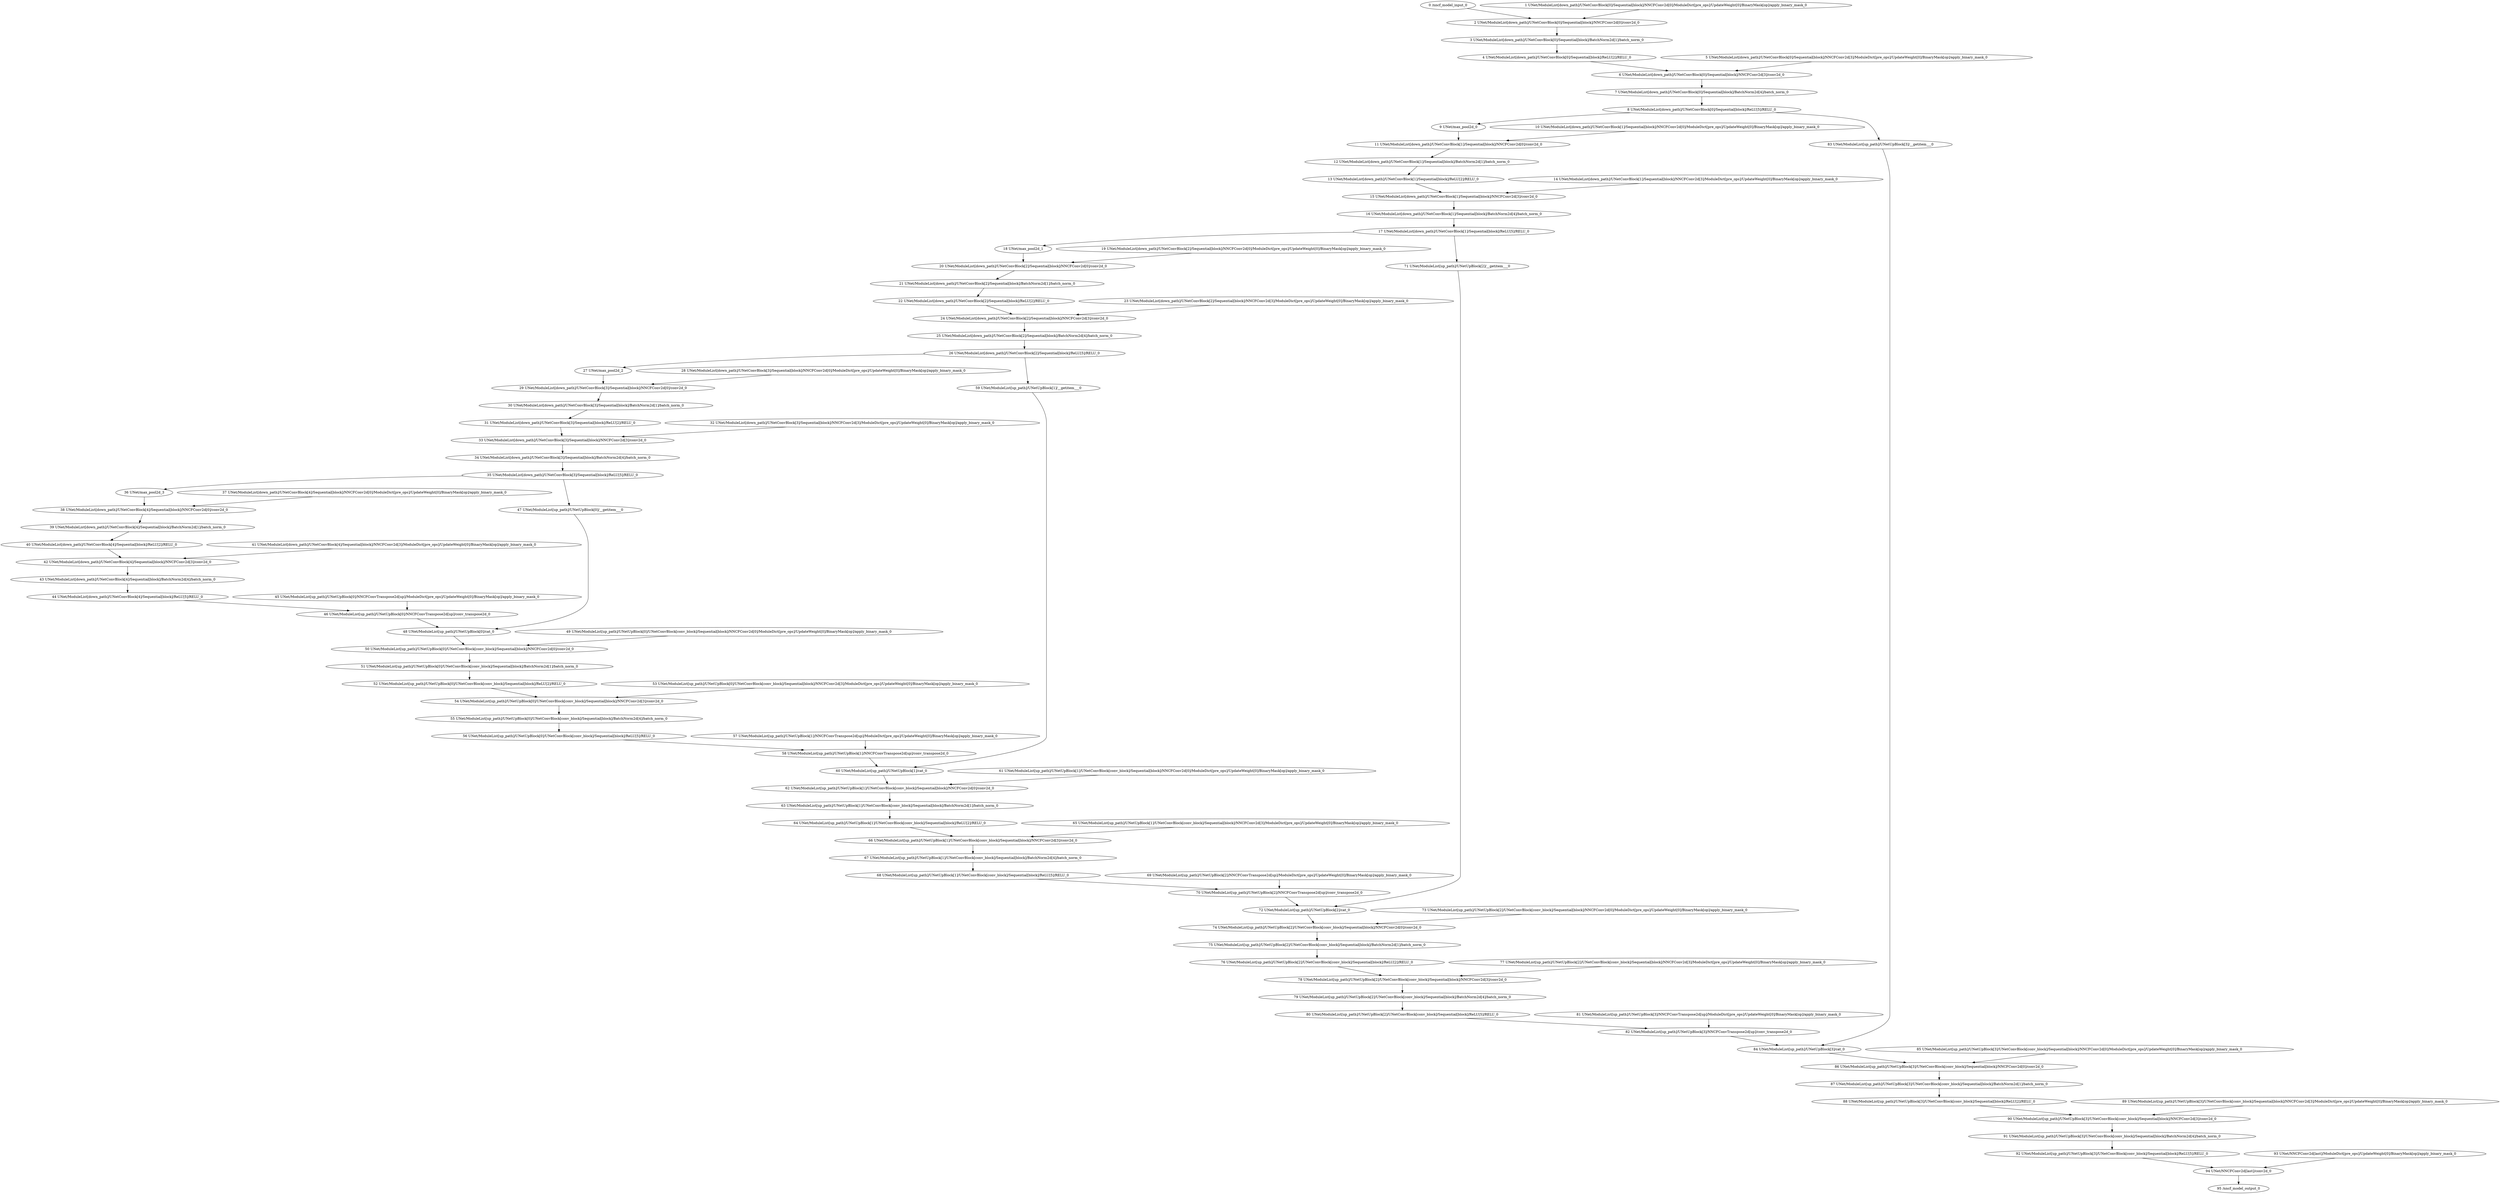 strict digraph  {
"0 /nncf_model_input_0" [id=0, type=nncf_model_input];
"1 UNet/ModuleList[down_path]/UNetConvBlock[0]/Sequential[block]/NNCFConv2d[0]/ModuleDict[pre_ops]/UpdateWeight[0]/BinaryMask[op]/apply_binary_mask_0" [id=1, type=apply_binary_mask];
"2 UNet/ModuleList[down_path]/UNetConvBlock[0]/Sequential[block]/NNCFConv2d[0]/conv2d_0" [id=2, type=conv2d];
"3 UNet/ModuleList[down_path]/UNetConvBlock[0]/Sequential[block]/BatchNorm2d[1]/batch_norm_0" [id=3, type=batch_norm];
"4 UNet/ModuleList[down_path]/UNetConvBlock[0]/Sequential[block]/ReLU[2]/RELU_0" [id=4, type=RELU];
"5 UNet/ModuleList[down_path]/UNetConvBlock[0]/Sequential[block]/NNCFConv2d[3]/ModuleDict[pre_ops]/UpdateWeight[0]/BinaryMask[op]/apply_binary_mask_0" [id=5, type=apply_binary_mask];
"6 UNet/ModuleList[down_path]/UNetConvBlock[0]/Sequential[block]/NNCFConv2d[3]/conv2d_0" [id=6, type=conv2d];
"7 UNet/ModuleList[down_path]/UNetConvBlock[0]/Sequential[block]/BatchNorm2d[4]/batch_norm_0" [id=7, type=batch_norm];
"8 UNet/ModuleList[down_path]/UNetConvBlock[0]/Sequential[block]/ReLU[5]/RELU_0" [id=8, type=RELU];
"9 UNet/max_pool2d_0" [id=9, type=max_pool2d];
"10 UNet/ModuleList[down_path]/UNetConvBlock[1]/Sequential[block]/NNCFConv2d[0]/ModuleDict[pre_ops]/UpdateWeight[0]/BinaryMask[op]/apply_binary_mask_0" [id=10, type=apply_binary_mask];
"11 UNet/ModuleList[down_path]/UNetConvBlock[1]/Sequential[block]/NNCFConv2d[0]/conv2d_0" [id=11, type=conv2d];
"12 UNet/ModuleList[down_path]/UNetConvBlock[1]/Sequential[block]/BatchNorm2d[1]/batch_norm_0" [id=12, type=batch_norm];
"13 UNet/ModuleList[down_path]/UNetConvBlock[1]/Sequential[block]/ReLU[2]/RELU_0" [id=13, type=RELU];
"14 UNet/ModuleList[down_path]/UNetConvBlock[1]/Sequential[block]/NNCFConv2d[3]/ModuleDict[pre_ops]/UpdateWeight[0]/BinaryMask[op]/apply_binary_mask_0" [id=14, type=apply_binary_mask];
"15 UNet/ModuleList[down_path]/UNetConvBlock[1]/Sequential[block]/NNCFConv2d[3]/conv2d_0" [id=15, type=conv2d];
"16 UNet/ModuleList[down_path]/UNetConvBlock[1]/Sequential[block]/BatchNorm2d[4]/batch_norm_0" [id=16, type=batch_norm];
"17 UNet/ModuleList[down_path]/UNetConvBlock[1]/Sequential[block]/ReLU[5]/RELU_0" [id=17, type=RELU];
"18 UNet/max_pool2d_1" [id=18, type=max_pool2d];
"19 UNet/ModuleList[down_path]/UNetConvBlock[2]/Sequential[block]/NNCFConv2d[0]/ModuleDict[pre_ops]/UpdateWeight[0]/BinaryMask[op]/apply_binary_mask_0" [id=19, type=apply_binary_mask];
"20 UNet/ModuleList[down_path]/UNetConvBlock[2]/Sequential[block]/NNCFConv2d[0]/conv2d_0" [id=20, type=conv2d];
"21 UNet/ModuleList[down_path]/UNetConvBlock[2]/Sequential[block]/BatchNorm2d[1]/batch_norm_0" [id=21, type=batch_norm];
"22 UNet/ModuleList[down_path]/UNetConvBlock[2]/Sequential[block]/ReLU[2]/RELU_0" [id=22, type=RELU];
"23 UNet/ModuleList[down_path]/UNetConvBlock[2]/Sequential[block]/NNCFConv2d[3]/ModuleDict[pre_ops]/UpdateWeight[0]/BinaryMask[op]/apply_binary_mask_0" [id=23, type=apply_binary_mask];
"24 UNet/ModuleList[down_path]/UNetConvBlock[2]/Sequential[block]/NNCFConv2d[3]/conv2d_0" [id=24, type=conv2d];
"25 UNet/ModuleList[down_path]/UNetConvBlock[2]/Sequential[block]/BatchNorm2d[4]/batch_norm_0" [id=25, type=batch_norm];
"26 UNet/ModuleList[down_path]/UNetConvBlock[2]/Sequential[block]/ReLU[5]/RELU_0" [id=26, type=RELU];
"27 UNet/max_pool2d_2" [id=27, type=max_pool2d];
"28 UNet/ModuleList[down_path]/UNetConvBlock[3]/Sequential[block]/NNCFConv2d[0]/ModuleDict[pre_ops]/UpdateWeight[0]/BinaryMask[op]/apply_binary_mask_0" [id=28, type=apply_binary_mask];
"29 UNet/ModuleList[down_path]/UNetConvBlock[3]/Sequential[block]/NNCFConv2d[0]/conv2d_0" [id=29, type=conv2d];
"30 UNet/ModuleList[down_path]/UNetConvBlock[3]/Sequential[block]/BatchNorm2d[1]/batch_norm_0" [id=30, type=batch_norm];
"31 UNet/ModuleList[down_path]/UNetConvBlock[3]/Sequential[block]/ReLU[2]/RELU_0" [id=31, type=RELU];
"32 UNet/ModuleList[down_path]/UNetConvBlock[3]/Sequential[block]/NNCFConv2d[3]/ModuleDict[pre_ops]/UpdateWeight[0]/BinaryMask[op]/apply_binary_mask_0" [id=32, type=apply_binary_mask];
"33 UNet/ModuleList[down_path]/UNetConvBlock[3]/Sequential[block]/NNCFConv2d[3]/conv2d_0" [id=33, type=conv2d];
"34 UNet/ModuleList[down_path]/UNetConvBlock[3]/Sequential[block]/BatchNorm2d[4]/batch_norm_0" [id=34, type=batch_norm];
"35 UNet/ModuleList[down_path]/UNetConvBlock[3]/Sequential[block]/ReLU[5]/RELU_0" [id=35, type=RELU];
"36 UNet/max_pool2d_3" [id=36, type=max_pool2d];
"37 UNet/ModuleList[down_path]/UNetConvBlock[4]/Sequential[block]/NNCFConv2d[0]/ModuleDict[pre_ops]/UpdateWeight[0]/BinaryMask[op]/apply_binary_mask_0" [id=37, type=apply_binary_mask];
"38 UNet/ModuleList[down_path]/UNetConvBlock[4]/Sequential[block]/NNCFConv2d[0]/conv2d_0" [id=38, type=conv2d];
"39 UNet/ModuleList[down_path]/UNetConvBlock[4]/Sequential[block]/BatchNorm2d[1]/batch_norm_0" [id=39, type=batch_norm];
"40 UNet/ModuleList[down_path]/UNetConvBlock[4]/Sequential[block]/ReLU[2]/RELU_0" [id=40, type=RELU];
"41 UNet/ModuleList[down_path]/UNetConvBlock[4]/Sequential[block]/NNCFConv2d[3]/ModuleDict[pre_ops]/UpdateWeight[0]/BinaryMask[op]/apply_binary_mask_0" [id=41, type=apply_binary_mask];
"42 UNet/ModuleList[down_path]/UNetConvBlock[4]/Sequential[block]/NNCFConv2d[3]/conv2d_0" [id=42, type=conv2d];
"43 UNet/ModuleList[down_path]/UNetConvBlock[4]/Sequential[block]/BatchNorm2d[4]/batch_norm_0" [id=43, type=batch_norm];
"44 UNet/ModuleList[down_path]/UNetConvBlock[4]/Sequential[block]/ReLU[5]/RELU_0" [id=44, type=RELU];
"45 UNet/ModuleList[up_path]/UNetUpBlock[0]/NNCFConvTranspose2d[up]/ModuleDict[pre_ops]/UpdateWeight[0]/BinaryMask[op]/apply_binary_mask_0" [id=45, type=apply_binary_mask];
"46 UNet/ModuleList[up_path]/UNetUpBlock[0]/NNCFConvTranspose2d[up]/conv_transpose2d_0" [id=46, type=conv_transpose2d];
"47 UNet/ModuleList[up_path]/UNetUpBlock[0]/__getitem___0" [id=47, type=__getitem__];
"48 UNet/ModuleList[up_path]/UNetUpBlock[0]/cat_0" [id=48, type=cat];
"49 UNet/ModuleList[up_path]/UNetUpBlock[0]/UNetConvBlock[conv_block]/Sequential[block]/NNCFConv2d[0]/ModuleDict[pre_ops]/UpdateWeight[0]/BinaryMask[op]/apply_binary_mask_0" [id=49, type=apply_binary_mask];
"50 UNet/ModuleList[up_path]/UNetUpBlock[0]/UNetConvBlock[conv_block]/Sequential[block]/NNCFConv2d[0]/conv2d_0" [id=50, type=conv2d];
"51 UNet/ModuleList[up_path]/UNetUpBlock[0]/UNetConvBlock[conv_block]/Sequential[block]/BatchNorm2d[1]/batch_norm_0" [id=51, type=batch_norm];
"52 UNet/ModuleList[up_path]/UNetUpBlock[0]/UNetConvBlock[conv_block]/Sequential[block]/ReLU[2]/RELU_0" [id=52, type=RELU];
"53 UNet/ModuleList[up_path]/UNetUpBlock[0]/UNetConvBlock[conv_block]/Sequential[block]/NNCFConv2d[3]/ModuleDict[pre_ops]/UpdateWeight[0]/BinaryMask[op]/apply_binary_mask_0" [id=53, type=apply_binary_mask];
"54 UNet/ModuleList[up_path]/UNetUpBlock[0]/UNetConvBlock[conv_block]/Sequential[block]/NNCFConv2d[3]/conv2d_0" [id=54, type=conv2d];
"55 UNet/ModuleList[up_path]/UNetUpBlock[0]/UNetConvBlock[conv_block]/Sequential[block]/BatchNorm2d[4]/batch_norm_0" [id=55, type=batch_norm];
"56 UNet/ModuleList[up_path]/UNetUpBlock[0]/UNetConvBlock[conv_block]/Sequential[block]/ReLU[5]/RELU_0" [id=56, type=RELU];
"57 UNet/ModuleList[up_path]/UNetUpBlock[1]/NNCFConvTranspose2d[up]/ModuleDict[pre_ops]/UpdateWeight[0]/BinaryMask[op]/apply_binary_mask_0" [id=57, type=apply_binary_mask];
"58 UNet/ModuleList[up_path]/UNetUpBlock[1]/NNCFConvTranspose2d[up]/conv_transpose2d_0" [id=58, type=conv_transpose2d];
"59 UNet/ModuleList[up_path]/UNetUpBlock[1]/__getitem___0" [id=59, type=__getitem__];
"60 UNet/ModuleList[up_path]/UNetUpBlock[1]/cat_0" [id=60, type=cat];
"61 UNet/ModuleList[up_path]/UNetUpBlock[1]/UNetConvBlock[conv_block]/Sequential[block]/NNCFConv2d[0]/ModuleDict[pre_ops]/UpdateWeight[0]/BinaryMask[op]/apply_binary_mask_0" [id=61, type=apply_binary_mask];
"62 UNet/ModuleList[up_path]/UNetUpBlock[1]/UNetConvBlock[conv_block]/Sequential[block]/NNCFConv2d[0]/conv2d_0" [id=62, type=conv2d];
"63 UNet/ModuleList[up_path]/UNetUpBlock[1]/UNetConvBlock[conv_block]/Sequential[block]/BatchNorm2d[1]/batch_norm_0" [id=63, type=batch_norm];
"64 UNet/ModuleList[up_path]/UNetUpBlock[1]/UNetConvBlock[conv_block]/Sequential[block]/ReLU[2]/RELU_0" [id=64, type=RELU];
"65 UNet/ModuleList[up_path]/UNetUpBlock[1]/UNetConvBlock[conv_block]/Sequential[block]/NNCFConv2d[3]/ModuleDict[pre_ops]/UpdateWeight[0]/BinaryMask[op]/apply_binary_mask_0" [id=65, type=apply_binary_mask];
"66 UNet/ModuleList[up_path]/UNetUpBlock[1]/UNetConvBlock[conv_block]/Sequential[block]/NNCFConv2d[3]/conv2d_0" [id=66, type=conv2d];
"67 UNet/ModuleList[up_path]/UNetUpBlock[1]/UNetConvBlock[conv_block]/Sequential[block]/BatchNorm2d[4]/batch_norm_0" [id=67, type=batch_norm];
"68 UNet/ModuleList[up_path]/UNetUpBlock[1]/UNetConvBlock[conv_block]/Sequential[block]/ReLU[5]/RELU_0" [id=68, type=RELU];
"69 UNet/ModuleList[up_path]/UNetUpBlock[2]/NNCFConvTranspose2d[up]/ModuleDict[pre_ops]/UpdateWeight[0]/BinaryMask[op]/apply_binary_mask_0" [id=69, type=apply_binary_mask];
"70 UNet/ModuleList[up_path]/UNetUpBlock[2]/NNCFConvTranspose2d[up]/conv_transpose2d_0" [id=70, type=conv_transpose2d];
"71 UNet/ModuleList[up_path]/UNetUpBlock[2]/__getitem___0" [id=71, type=__getitem__];
"72 UNet/ModuleList[up_path]/UNetUpBlock[2]/cat_0" [id=72, type=cat];
"73 UNet/ModuleList[up_path]/UNetUpBlock[2]/UNetConvBlock[conv_block]/Sequential[block]/NNCFConv2d[0]/ModuleDict[pre_ops]/UpdateWeight[0]/BinaryMask[op]/apply_binary_mask_0" [id=73, type=apply_binary_mask];
"74 UNet/ModuleList[up_path]/UNetUpBlock[2]/UNetConvBlock[conv_block]/Sequential[block]/NNCFConv2d[0]/conv2d_0" [id=74, type=conv2d];
"75 UNet/ModuleList[up_path]/UNetUpBlock[2]/UNetConvBlock[conv_block]/Sequential[block]/BatchNorm2d[1]/batch_norm_0" [id=75, type=batch_norm];
"76 UNet/ModuleList[up_path]/UNetUpBlock[2]/UNetConvBlock[conv_block]/Sequential[block]/ReLU[2]/RELU_0" [id=76, type=RELU];
"77 UNet/ModuleList[up_path]/UNetUpBlock[2]/UNetConvBlock[conv_block]/Sequential[block]/NNCFConv2d[3]/ModuleDict[pre_ops]/UpdateWeight[0]/BinaryMask[op]/apply_binary_mask_0" [id=77, type=apply_binary_mask];
"78 UNet/ModuleList[up_path]/UNetUpBlock[2]/UNetConvBlock[conv_block]/Sequential[block]/NNCFConv2d[3]/conv2d_0" [id=78, type=conv2d];
"79 UNet/ModuleList[up_path]/UNetUpBlock[2]/UNetConvBlock[conv_block]/Sequential[block]/BatchNorm2d[4]/batch_norm_0" [id=79, type=batch_norm];
"80 UNet/ModuleList[up_path]/UNetUpBlock[2]/UNetConvBlock[conv_block]/Sequential[block]/ReLU[5]/RELU_0" [id=80, type=RELU];
"81 UNet/ModuleList[up_path]/UNetUpBlock[3]/NNCFConvTranspose2d[up]/ModuleDict[pre_ops]/UpdateWeight[0]/BinaryMask[op]/apply_binary_mask_0" [id=81, type=apply_binary_mask];
"82 UNet/ModuleList[up_path]/UNetUpBlock[3]/NNCFConvTranspose2d[up]/conv_transpose2d_0" [id=82, type=conv_transpose2d];
"83 UNet/ModuleList[up_path]/UNetUpBlock[3]/__getitem___0" [id=83, type=__getitem__];
"84 UNet/ModuleList[up_path]/UNetUpBlock[3]/cat_0" [id=84, type=cat];
"85 UNet/ModuleList[up_path]/UNetUpBlock[3]/UNetConvBlock[conv_block]/Sequential[block]/NNCFConv2d[0]/ModuleDict[pre_ops]/UpdateWeight[0]/BinaryMask[op]/apply_binary_mask_0" [id=85, type=apply_binary_mask];
"86 UNet/ModuleList[up_path]/UNetUpBlock[3]/UNetConvBlock[conv_block]/Sequential[block]/NNCFConv2d[0]/conv2d_0" [id=86, type=conv2d];
"87 UNet/ModuleList[up_path]/UNetUpBlock[3]/UNetConvBlock[conv_block]/Sequential[block]/BatchNorm2d[1]/batch_norm_0" [id=87, type=batch_norm];
"88 UNet/ModuleList[up_path]/UNetUpBlock[3]/UNetConvBlock[conv_block]/Sequential[block]/ReLU[2]/RELU_0" [id=88, type=RELU];
"89 UNet/ModuleList[up_path]/UNetUpBlock[3]/UNetConvBlock[conv_block]/Sequential[block]/NNCFConv2d[3]/ModuleDict[pre_ops]/UpdateWeight[0]/BinaryMask[op]/apply_binary_mask_0" [id=89, type=apply_binary_mask];
"90 UNet/ModuleList[up_path]/UNetUpBlock[3]/UNetConvBlock[conv_block]/Sequential[block]/NNCFConv2d[3]/conv2d_0" [id=90, type=conv2d];
"91 UNet/ModuleList[up_path]/UNetUpBlock[3]/UNetConvBlock[conv_block]/Sequential[block]/BatchNorm2d[4]/batch_norm_0" [id=91, type=batch_norm];
"92 UNet/ModuleList[up_path]/UNetUpBlock[3]/UNetConvBlock[conv_block]/Sequential[block]/ReLU[5]/RELU_0" [id=92, type=RELU];
"93 UNet/NNCFConv2d[last]/ModuleDict[pre_ops]/UpdateWeight[0]/BinaryMask[op]/apply_binary_mask_0" [id=93, type=apply_binary_mask];
"94 UNet/NNCFConv2d[last]/conv2d_0" [id=94, type=conv2d];
"95 /nncf_model_output_0" [id=95, type=nncf_model_output];
"0 /nncf_model_input_0" -> "2 UNet/ModuleList[down_path]/UNetConvBlock[0]/Sequential[block]/NNCFConv2d[0]/conv2d_0";
"1 UNet/ModuleList[down_path]/UNetConvBlock[0]/Sequential[block]/NNCFConv2d[0]/ModuleDict[pre_ops]/UpdateWeight[0]/BinaryMask[op]/apply_binary_mask_0" -> "2 UNet/ModuleList[down_path]/UNetConvBlock[0]/Sequential[block]/NNCFConv2d[0]/conv2d_0";
"2 UNet/ModuleList[down_path]/UNetConvBlock[0]/Sequential[block]/NNCFConv2d[0]/conv2d_0" -> "3 UNet/ModuleList[down_path]/UNetConvBlock[0]/Sequential[block]/BatchNorm2d[1]/batch_norm_0";
"3 UNet/ModuleList[down_path]/UNetConvBlock[0]/Sequential[block]/BatchNorm2d[1]/batch_norm_0" -> "4 UNet/ModuleList[down_path]/UNetConvBlock[0]/Sequential[block]/ReLU[2]/RELU_0";
"4 UNet/ModuleList[down_path]/UNetConvBlock[0]/Sequential[block]/ReLU[2]/RELU_0" -> "6 UNet/ModuleList[down_path]/UNetConvBlock[0]/Sequential[block]/NNCFConv2d[3]/conv2d_0";
"5 UNet/ModuleList[down_path]/UNetConvBlock[0]/Sequential[block]/NNCFConv2d[3]/ModuleDict[pre_ops]/UpdateWeight[0]/BinaryMask[op]/apply_binary_mask_0" -> "6 UNet/ModuleList[down_path]/UNetConvBlock[0]/Sequential[block]/NNCFConv2d[3]/conv2d_0";
"6 UNet/ModuleList[down_path]/UNetConvBlock[0]/Sequential[block]/NNCFConv2d[3]/conv2d_0" -> "7 UNet/ModuleList[down_path]/UNetConvBlock[0]/Sequential[block]/BatchNorm2d[4]/batch_norm_0";
"7 UNet/ModuleList[down_path]/UNetConvBlock[0]/Sequential[block]/BatchNorm2d[4]/batch_norm_0" -> "8 UNet/ModuleList[down_path]/UNetConvBlock[0]/Sequential[block]/ReLU[5]/RELU_0";
"8 UNet/ModuleList[down_path]/UNetConvBlock[0]/Sequential[block]/ReLU[5]/RELU_0" -> "9 UNet/max_pool2d_0";
"8 UNet/ModuleList[down_path]/UNetConvBlock[0]/Sequential[block]/ReLU[5]/RELU_0" -> "83 UNet/ModuleList[up_path]/UNetUpBlock[3]/__getitem___0";
"9 UNet/max_pool2d_0" -> "11 UNet/ModuleList[down_path]/UNetConvBlock[1]/Sequential[block]/NNCFConv2d[0]/conv2d_0";
"10 UNet/ModuleList[down_path]/UNetConvBlock[1]/Sequential[block]/NNCFConv2d[0]/ModuleDict[pre_ops]/UpdateWeight[0]/BinaryMask[op]/apply_binary_mask_0" -> "11 UNet/ModuleList[down_path]/UNetConvBlock[1]/Sequential[block]/NNCFConv2d[0]/conv2d_0";
"11 UNet/ModuleList[down_path]/UNetConvBlock[1]/Sequential[block]/NNCFConv2d[0]/conv2d_0" -> "12 UNet/ModuleList[down_path]/UNetConvBlock[1]/Sequential[block]/BatchNorm2d[1]/batch_norm_0";
"12 UNet/ModuleList[down_path]/UNetConvBlock[1]/Sequential[block]/BatchNorm2d[1]/batch_norm_0" -> "13 UNet/ModuleList[down_path]/UNetConvBlock[1]/Sequential[block]/ReLU[2]/RELU_0";
"13 UNet/ModuleList[down_path]/UNetConvBlock[1]/Sequential[block]/ReLU[2]/RELU_0" -> "15 UNet/ModuleList[down_path]/UNetConvBlock[1]/Sequential[block]/NNCFConv2d[3]/conv2d_0";
"14 UNet/ModuleList[down_path]/UNetConvBlock[1]/Sequential[block]/NNCFConv2d[3]/ModuleDict[pre_ops]/UpdateWeight[0]/BinaryMask[op]/apply_binary_mask_0" -> "15 UNet/ModuleList[down_path]/UNetConvBlock[1]/Sequential[block]/NNCFConv2d[3]/conv2d_0";
"15 UNet/ModuleList[down_path]/UNetConvBlock[1]/Sequential[block]/NNCFConv2d[3]/conv2d_0" -> "16 UNet/ModuleList[down_path]/UNetConvBlock[1]/Sequential[block]/BatchNorm2d[4]/batch_norm_0";
"16 UNet/ModuleList[down_path]/UNetConvBlock[1]/Sequential[block]/BatchNorm2d[4]/batch_norm_0" -> "17 UNet/ModuleList[down_path]/UNetConvBlock[1]/Sequential[block]/ReLU[5]/RELU_0";
"17 UNet/ModuleList[down_path]/UNetConvBlock[1]/Sequential[block]/ReLU[5]/RELU_0" -> "18 UNet/max_pool2d_1";
"17 UNet/ModuleList[down_path]/UNetConvBlock[1]/Sequential[block]/ReLU[5]/RELU_0" -> "71 UNet/ModuleList[up_path]/UNetUpBlock[2]/__getitem___0";
"18 UNet/max_pool2d_1" -> "20 UNet/ModuleList[down_path]/UNetConvBlock[2]/Sequential[block]/NNCFConv2d[0]/conv2d_0";
"19 UNet/ModuleList[down_path]/UNetConvBlock[2]/Sequential[block]/NNCFConv2d[0]/ModuleDict[pre_ops]/UpdateWeight[0]/BinaryMask[op]/apply_binary_mask_0" -> "20 UNet/ModuleList[down_path]/UNetConvBlock[2]/Sequential[block]/NNCFConv2d[0]/conv2d_0";
"20 UNet/ModuleList[down_path]/UNetConvBlock[2]/Sequential[block]/NNCFConv2d[0]/conv2d_0" -> "21 UNet/ModuleList[down_path]/UNetConvBlock[2]/Sequential[block]/BatchNorm2d[1]/batch_norm_0";
"21 UNet/ModuleList[down_path]/UNetConvBlock[2]/Sequential[block]/BatchNorm2d[1]/batch_norm_0" -> "22 UNet/ModuleList[down_path]/UNetConvBlock[2]/Sequential[block]/ReLU[2]/RELU_0";
"22 UNet/ModuleList[down_path]/UNetConvBlock[2]/Sequential[block]/ReLU[2]/RELU_0" -> "24 UNet/ModuleList[down_path]/UNetConvBlock[2]/Sequential[block]/NNCFConv2d[3]/conv2d_0";
"23 UNet/ModuleList[down_path]/UNetConvBlock[2]/Sequential[block]/NNCFConv2d[3]/ModuleDict[pre_ops]/UpdateWeight[0]/BinaryMask[op]/apply_binary_mask_0" -> "24 UNet/ModuleList[down_path]/UNetConvBlock[2]/Sequential[block]/NNCFConv2d[3]/conv2d_0";
"24 UNet/ModuleList[down_path]/UNetConvBlock[2]/Sequential[block]/NNCFConv2d[3]/conv2d_0" -> "25 UNet/ModuleList[down_path]/UNetConvBlock[2]/Sequential[block]/BatchNorm2d[4]/batch_norm_0";
"25 UNet/ModuleList[down_path]/UNetConvBlock[2]/Sequential[block]/BatchNorm2d[4]/batch_norm_0" -> "26 UNet/ModuleList[down_path]/UNetConvBlock[2]/Sequential[block]/ReLU[5]/RELU_0";
"26 UNet/ModuleList[down_path]/UNetConvBlock[2]/Sequential[block]/ReLU[5]/RELU_0" -> "27 UNet/max_pool2d_2";
"26 UNet/ModuleList[down_path]/UNetConvBlock[2]/Sequential[block]/ReLU[5]/RELU_0" -> "59 UNet/ModuleList[up_path]/UNetUpBlock[1]/__getitem___0";
"27 UNet/max_pool2d_2" -> "29 UNet/ModuleList[down_path]/UNetConvBlock[3]/Sequential[block]/NNCFConv2d[0]/conv2d_0";
"28 UNet/ModuleList[down_path]/UNetConvBlock[3]/Sequential[block]/NNCFConv2d[0]/ModuleDict[pre_ops]/UpdateWeight[0]/BinaryMask[op]/apply_binary_mask_0" -> "29 UNet/ModuleList[down_path]/UNetConvBlock[3]/Sequential[block]/NNCFConv2d[0]/conv2d_0";
"29 UNet/ModuleList[down_path]/UNetConvBlock[3]/Sequential[block]/NNCFConv2d[0]/conv2d_0" -> "30 UNet/ModuleList[down_path]/UNetConvBlock[3]/Sequential[block]/BatchNorm2d[1]/batch_norm_0";
"30 UNet/ModuleList[down_path]/UNetConvBlock[3]/Sequential[block]/BatchNorm2d[1]/batch_norm_0" -> "31 UNet/ModuleList[down_path]/UNetConvBlock[3]/Sequential[block]/ReLU[2]/RELU_0";
"31 UNet/ModuleList[down_path]/UNetConvBlock[3]/Sequential[block]/ReLU[2]/RELU_0" -> "33 UNet/ModuleList[down_path]/UNetConvBlock[3]/Sequential[block]/NNCFConv2d[3]/conv2d_0";
"32 UNet/ModuleList[down_path]/UNetConvBlock[3]/Sequential[block]/NNCFConv2d[3]/ModuleDict[pre_ops]/UpdateWeight[0]/BinaryMask[op]/apply_binary_mask_0" -> "33 UNet/ModuleList[down_path]/UNetConvBlock[3]/Sequential[block]/NNCFConv2d[3]/conv2d_0";
"33 UNet/ModuleList[down_path]/UNetConvBlock[3]/Sequential[block]/NNCFConv2d[3]/conv2d_0" -> "34 UNet/ModuleList[down_path]/UNetConvBlock[3]/Sequential[block]/BatchNorm2d[4]/batch_norm_0";
"34 UNet/ModuleList[down_path]/UNetConvBlock[3]/Sequential[block]/BatchNorm2d[4]/batch_norm_0" -> "35 UNet/ModuleList[down_path]/UNetConvBlock[3]/Sequential[block]/ReLU[5]/RELU_0";
"35 UNet/ModuleList[down_path]/UNetConvBlock[3]/Sequential[block]/ReLU[5]/RELU_0" -> "36 UNet/max_pool2d_3";
"35 UNet/ModuleList[down_path]/UNetConvBlock[3]/Sequential[block]/ReLU[5]/RELU_0" -> "47 UNet/ModuleList[up_path]/UNetUpBlock[0]/__getitem___0";
"36 UNet/max_pool2d_3" -> "38 UNet/ModuleList[down_path]/UNetConvBlock[4]/Sequential[block]/NNCFConv2d[0]/conv2d_0";
"37 UNet/ModuleList[down_path]/UNetConvBlock[4]/Sequential[block]/NNCFConv2d[0]/ModuleDict[pre_ops]/UpdateWeight[0]/BinaryMask[op]/apply_binary_mask_0" -> "38 UNet/ModuleList[down_path]/UNetConvBlock[4]/Sequential[block]/NNCFConv2d[0]/conv2d_0";
"38 UNet/ModuleList[down_path]/UNetConvBlock[4]/Sequential[block]/NNCFConv2d[0]/conv2d_0" -> "39 UNet/ModuleList[down_path]/UNetConvBlock[4]/Sequential[block]/BatchNorm2d[1]/batch_norm_0";
"39 UNet/ModuleList[down_path]/UNetConvBlock[4]/Sequential[block]/BatchNorm2d[1]/batch_norm_0" -> "40 UNet/ModuleList[down_path]/UNetConvBlock[4]/Sequential[block]/ReLU[2]/RELU_0";
"40 UNet/ModuleList[down_path]/UNetConvBlock[4]/Sequential[block]/ReLU[2]/RELU_0" -> "42 UNet/ModuleList[down_path]/UNetConvBlock[4]/Sequential[block]/NNCFConv2d[3]/conv2d_0";
"41 UNet/ModuleList[down_path]/UNetConvBlock[4]/Sequential[block]/NNCFConv2d[3]/ModuleDict[pre_ops]/UpdateWeight[0]/BinaryMask[op]/apply_binary_mask_0" -> "42 UNet/ModuleList[down_path]/UNetConvBlock[4]/Sequential[block]/NNCFConv2d[3]/conv2d_0";
"42 UNet/ModuleList[down_path]/UNetConvBlock[4]/Sequential[block]/NNCFConv2d[3]/conv2d_0" -> "43 UNet/ModuleList[down_path]/UNetConvBlock[4]/Sequential[block]/BatchNorm2d[4]/batch_norm_0";
"43 UNet/ModuleList[down_path]/UNetConvBlock[4]/Sequential[block]/BatchNorm2d[4]/batch_norm_0" -> "44 UNet/ModuleList[down_path]/UNetConvBlock[4]/Sequential[block]/ReLU[5]/RELU_0";
"44 UNet/ModuleList[down_path]/UNetConvBlock[4]/Sequential[block]/ReLU[5]/RELU_0" -> "46 UNet/ModuleList[up_path]/UNetUpBlock[0]/NNCFConvTranspose2d[up]/conv_transpose2d_0";
"45 UNet/ModuleList[up_path]/UNetUpBlock[0]/NNCFConvTranspose2d[up]/ModuleDict[pre_ops]/UpdateWeight[0]/BinaryMask[op]/apply_binary_mask_0" -> "46 UNet/ModuleList[up_path]/UNetUpBlock[0]/NNCFConvTranspose2d[up]/conv_transpose2d_0";
"46 UNet/ModuleList[up_path]/UNetUpBlock[0]/NNCFConvTranspose2d[up]/conv_transpose2d_0" -> "48 UNet/ModuleList[up_path]/UNetUpBlock[0]/cat_0";
"47 UNet/ModuleList[up_path]/UNetUpBlock[0]/__getitem___0" -> "48 UNet/ModuleList[up_path]/UNetUpBlock[0]/cat_0";
"48 UNet/ModuleList[up_path]/UNetUpBlock[0]/cat_0" -> "50 UNet/ModuleList[up_path]/UNetUpBlock[0]/UNetConvBlock[conv_block]/Sequential[block]/NNCFConv2d[0]/conv2d_0";
"49 UNet/ModuleList[up_path]/UNetUpBlock[0]/UNetConvBlock[conv_block]/Sequential[block]/NNCFConv2d[0]/ModuleDict[pre_ops]/UpdateWeight[0]/BinaryMask[op]/apply_binary_mask_0" -> "50 UNet/ModuleList[up_path]/UNetUpBlock[0]/UNetConvBlock[conv_block]/Sequential[block]/NNCFConv2d[0]/conv2d_0";
"50 UNet/ModuleList[up_path]/UNetUpBlock[0]/UNetConvBlock[conv_block]/Sequential[block]/NNCFConv2d[0]/conv2d_0" -> "51 UNet/ModuleList[up_path]/UNetUpBlock[0]/UNetConvBlock[conv_block]/Sequential[block]/BatchNorm2d[1]/batch_norm_0";
"51 UNet/ModuleList[up_path]/UNetUpBlock[0]/UNetConvBlock[conv_block]/Sequential[block]/BatchNorm2d[1]/batch_norm_0" -> "52 UNet/ModuleList[up_path]/UNetUpBlock[0]/UNetConvBlock[conv_block]/Sequential[block]/ReLU[2]/RELU_0";
"52 UNet/ModuleList[up_path]/UNetUpBlock[0]/UNetConvBlock[conv_block]/Sequential[block]/ReLU[2]/RELU_0" -> "54 UNet/ModuleList[up_path]/UNetUpBlock[0]/UNetConvBlock[conv_block]/Sequential[block]/NNCFConv2d[3]/conv2d_0";
"53 UNet/ModuleList[up_path]/UNetUpBlock[0]/UNetConvBlock[conv_block]/Sequential[block]/NNCFConv2d[3]/ModuleDict[pre_ops]/UpdateWeight[0]/BinaryMask[op]/apply_binary_mask_0" -> "54 UNet/ModuleList[up_path]/UNetUpBlock[0]/UNetConvBlock[conv_block]/Sequential[block]/NNCFConv2d[3]/conv2d_0";
"54 UNet/ModuleList[up_path]/UNetUpBlock[0]/UNetConvBlock[conv_block]/Sequential[block]/NNCFConv2d[3]/conv2d_0" -> "55 UNet/ModuleList[up_path]/UNetUpBlock[0]/UNetConvBlock[conv_block]/Sequential[block]/BatchNorm2d[4]/batch_norm_0";
"55 UNet/ModuleList[up_path]/UNetUpBlock[0]/UNetConvBlock[conv_block]/Sequential[block]/BatchNorm2d[4]/batch_norm_0" -> "56 UNet/ModuleList[up_path]/UNetUpBlock[0]/UNetConvBlock[conv_block]/Sequential[block]/ReLU[5]/RELU_0";
"56 UNet/ModuleList[up_path]/UNetUpBlock[0]/UNetConvBlock[conv_block]/Sequential[block]/ReLU[5]/RELU_0" -> "58 UNet/ModuleList[up_path]/UNetUpBlock[1]/NNCFConvTranspose2d[up]/conv_transpose2d_0";
"57 UNet/ModuleList[up_path]/UNetUpBlock[1]/NNCFConvTranspose2d[up]/ModuleDict[pre_ops]/UpdateWeight[0]/BinaryMask[op]/apply_binary_mask_0" -> "58 UNet/ModuleList[up_path]/UNetUpBlock[1]/NNCFConvTranspose2d[up]/conv_transpose2d_0";
"58 UNet/ModuleList[up_path]/UNetUpBlock[1]/NNCFConvTranspose2d[up]/conv_transpose2d_0" -> "60 UNet/ModuleList[up_path]/UNetUpBlock[1]/cat_0";
"59 UNet/ModuleList[up_path]/UNetUpBlock[1]/__getitem___0" -> "60 UNet/ModuleList[up_path]/UNetUpBlock[1]/cat_0";
"60 UNet/ModuleList[up_path]/UNetUpBlock[1]/cat_0" -> "62 UNet/ModuleList[up_path]/UNetUpBlock[1]/UNetConvBlock[conv_block]/Sequential[block]/NNCFConv2d[0]/conv2d_0";
"61 UNet/ModuleList[up_path]/UNetUpBlock[1]/UNetConvBlock[conv_block]/Sequential[block]/NNCFConv2d[0]/ModuleDict[pre_ops]/UpdateWeight[0]/BinaryMask[op]/apply_binary_mask_0" -> "62 UNet/ModuleList[up_path]/UNetUpBlock[1]/UNetConvBlock[conv_block]/Sequential[block]/NNCFConv2d[0]/conv2d_0";
"62 UNet/ModuleList[up_path]/UNetUpBlock[1]/UNetConvBlock[conv_block]/Sequential[block]/NNCFConv2d[0]/conv2d_0" -> "63 UNet/ModuleList[up_path]/UNetUpBlock[1]/UNetConvBlock[conv_block]/Sequential[block]/BatchNorm2d[1]/batch_norm_0";
"63 UNet/ModuleList[up_path]/UNetUpBlock[1]/UNetConvBlock[conv_block]/Sequential[block]/BatchNorm2d[1]/batch_norm_0" -> "64 UNet/ModuleList[up_path]/UNetUpBlock[1]/UNetConvBlock[conv_block]/Sequential[block]/ReLU[2]/RELU_0";
"64 UNet/ModuleList[up_path]/UNetUpBlock[1]/UNetConvBlock[conv_block]/Sequential[block]/ReLU[2]/RELU_0" -> "66 UNet/ModuleList[up_path]/UNetUpBlock[1]/UNetConvBlock[conv_block]/Sequential[block]/NNCFConv2d[3]/conv2d_0";
"65 UNet/ModuleList[up_path]/UNetUpBlock[1]/UNetConvBlock[conv_block]/Sequential[block]/NNCFConv2d[3]/ModuleDict[pre_ops]/UpdateWeight[0]/BinaryMask[op]/apply_binary_mask_0" -> "66 UNet/ModuleList[up_path]/UNetUpBlock[1]/UNetConvBlock[conv_block]/Sequential[block]/NNCFConv2d[3]/conv2d_0";
"66 UNet/ModuleList[up_path]/UNetUpBlock[1]/UNetConvBlock[conv_block]/Sequential[block]/NNCFConv2d[3]/conv2d_0" -> "67 UNet/ModuleList[up_path]/UNetUpBlock[1]/UNetConvBlock[conv_block]/Sequential[block]/BatchNorm2d[4]/batch_norm_0";
"67 UNet/ModuleList[up_path]/UNetUpBlock[1]/UNetConvBlock[conv_block]/Sequential[block]/BatchNorm2d[4]/batch_norm_0" -> "68 UNet/ModuleList[up_path]/UNetUpBlock[1]/UNetConvBlock[conv_block]/Sequential[block]/ReLU[5]/RELU_0";
"68 UNet/ModuleList[up_path]/UNetUpBlock[1]/UNetConvBlock[conv_block]/Sequential[block]/ReLU[5]/RELU_0" -> "70 UNet/ModuleList[up_path]/UNetUpBlock[2]/NNCFConvTranspose2d[up]/conv_transpose2d_0";
"69 UNet/ModuleList[up_path]/UNetUpBlock[2]/NNCFConvTranspose2d[up]/ModuleDict[pre_ops]/UpdateWeight[0]/BinaryMask[op]/apply_binary_mask_0" -> "70 UNet/ModuleList[up_path]/UNetUpBlock[2]/NNCFConvTranspose2d[up]/conv_transpose2d_0";
"70 UNet/ModuleList[up_path]/UNetUpBlock[2]/NNCFConvTranspose2d[up]/conv_transpose2d_0" -> "72 UNet/ModuleList[up_path]/UNetUpBlock[2]/cat_0";
"71 UNet/ModuleList[up_path]/UNetUpBlock[2]/__getitem___0" -> "72 UNet/ModuleList[up_path]/UNetUpBlock[2]/cat_0";
"72 UNet/ModuleList[up_path]/UNetUpBlock[2]/cat_0" -> "74 UNet/ModuleList[up_path]/UNetUpBlock[2]/UNetConvBlock[conv_block]/Sequential[block]/NNCFConv2d[0]/conv2d_0";
"73 UNet/ModuleList[up_path]/UNetUpBlock[2]/UNetConvBlock[conv_block]/Sequential[block]/NNCFConv2d[0]/ModuleDict[pre_ops]/UpdateWeight[0]/BinaryMask[op]/apply_binary_mask_0" -> "74 UNet/ModuleList[up_path]/UNetUpBlock[2]/UNetConvBlock[conv_block]/Sequential[block]/NNCFConv2d[0]/conv2d_0";
"74 UNet/ModuleList[up_path]/UNetUpBlock[2]/UNetConvBlock[conv_block]/Sequential[block]/NNCFConv2d[0]/conv2d_0" -> "75 UNet/ModuleList[up_path]/UNetUpBlock[2]/UNetConvBlock[conv_block]/Sequential[block]/BatchNorm2d[1]/batch_norm_0";
"75 UNet/ModuleList[up_path]/UNetUpBlock[2]/UNetConvBlock[conv_block]/Sequential[block]/BatchNorm2d[1]/batch_norm_0" -> "76 UNet/ModuleList[up_path]/UNetUpBlock[2]/UNetConvBlock[conv_block]/Sequential[block]/ReLU[2]/RELU_0";
"76 UNet/ModuleList[up_path]/UNetUpBlock[2]/UNetConvBlock[conv_block]/Sequential[block]/ReLU[2]/RELU_0" -> "78 UNet/ModuleList[up_path]/UNetUpBlock[2]/UNetConvBlock[conv_block]/Sequential[block]/NNCFConv2d[3]/conv2d_0";
"77 UNet/ModuleList[up_path]/UNetUpBlock[2]/UNetConvBlock[conv_block]/Sequential[block]/NNCFConv2d[3]/ModuleDict[pre_ops]/UpdateWeight[0]/BinaryMask[op]/apply_binary_mask_0" -> "78 UNet/ModuleList[up_path]/UNetUpBlock[2]/UNetConvBlock[conv_block]/Sequential[block]/NNCFConv2d[3]/conv2d_0";
"78 UNet/ModuleList[up_path]/UNetUpBlock[2]/UNetConvBlock[conv_block]/Sequential[block]/NNCFConv2d[3]/conv2d_0" -> "79 UNet/ModuleList[up_path]/UNetUpBlock[2]/UNetConvBlock[conv_block]/Sequential[block]/BatchNorm2d[4]/batch_norm_0";
"79 UNet/ModuleList[up_path]/UNetUpBlock[2]/UNetConvBlock[conv_block]/Sequential[block]/BatchNorm2d[4]/batch_norm_0" -> "80 UNet/ModuleList[up_path]/UNetUpBlock[2]/UNetConvBlock[conv_block]/Sequential[block]/ReLU[5]/RELU_0";
"80 UNet/ModuleList[up_path]/UNetUpBlock[2]/UNetConvBlock[conv_block]/Sequential[block]/ReLU[5]/RELU_0" -> "82 UNet/ModuleList[up_path]/UNetUpBlock[3]/NNCFConvTranspose2d[up]/conv_transpose2d_0";
"81 UNet/ModuleList[up_path]/UNetUpBlock[3]/NNCFConvTranspose2d[up]/ModuleDict[pre_ops]/UpdateWeight[0]/BinaryMask[op]/apply_binary_mask_0" -> "82 UNet/ModuleList[up_path]/UNetUpBlock[3]/NNCFConvTranspose2d[up]/conv_transpose2d_0";
"82 UNet/ModuleList[up_path]/UNetUpBlock[3]/NNCFConvTranspose2d[up]/conv_transpose2d_0" -> "84 UNet/ModuleList[up_path]/UNetUpBlock[3]/cat_0";
"83 UNet/ModuleList[up_path]/UNetUpBlock[3]/__getitem___0" -> "84 UNet/ModuleList[up_path]/UNetUpBlock[3]/cat_0";
"84 UNet/ModuleList[up_path]/UNetUpBlock[3]/cat_0" -> "86 UNet/ModuleList[up_path]/UNetUpBlock[3]/UNetConvBlock[conv_block]/Sequential[block]/NNCFConv2d[0]/conv2d_0";
"85 UNet/ModuleList[up_path]/UNetUpBlock[3]/UNetConvBlock[conv_block]/Sequential[block]/NNCFConv2d[0]/ModuleDict[pre_ops]/UpdateWeight[0]/BinaryMask[op]/apply_binary_mask_0" -> "86 UNet/ModuleList[up_path]/UNetUpBlock[3]/UNetConvBlock[conv_block]/Sequential[block]/NNCFConv2d[0]/conv2d_0";
"86 UNet/ModuleList[up_path]/UNetUpBlock[3]/UNetConvBlock[conv_block]/Sequential[block]/NNCFConv2d[0]/conv2d_0" -> "87 UNet/ModuleList[up_path]/UNetUpBlock[3]/UNetConvBlock[conv_block]/Sequential[block]/BatchNorm2d[1]/batch_norm_0";
"87 UNet/ModuleList[up_path]/UNetUpBlock[3]/UNetConvBlock[conv_block]/Sequential[block]/BatchNorm2d[1]/batch_norm_0" -> "88 UNet/ModuleList[up_path]/UNetUpBlock[3]/UNetConvBlock[conv_block]/Sequential[block]/ReLU[2]/RELU_0";
"88 UNet/ModuleList[up_path]/UNetUpBlock[3]/UNetConvBlock[conv_block]/Sequential[block]/ReLU[2]/RELU_0" -> "90 UNet/ModuleList[up_path]/UNetUpBlock[3]/UNetConvBlock[conv_block]/Sequential[block]/NNCFConv2d[3]/conv2d_0";
"89 UNet/ModuleList[up_path]/UNetUpBlock[3]/UNetConvBlock[conv_block]/Sequential[block]/NNCFConv2d[3]/ModuleDict[pre_ops]/UpdateWeight[0]/BinaryMask[op]/apply_binary_mask_0" -> "90 UNet/ModuleList[up_path]/UNetUpBlock[3]/UNetConvBlock[conv_block]/Sequential[block]/NNCFConv2d[3]/conv2d_0";
"90 UNet/ModuleList[up_path]/UNetUpBlock[3]/UNetConvBlock[conv_block]/Sequential[block]/NNCFConv2d[3]/conv2d_0" -> "91 UNet/ModuleList[up_path]/UNetUpBlock[3]/UNetConvBlock[conv_block]/Sequential[block]/BatchNorm2d[4]/batch_norm_0";
"91 UNet/ModuleList[up_path]/UNetUpBlock[3]/UNetConvBlock[conv_block]/Sequential[block]/BatchNorm2d[4]/batch_norm_0" -> "92 UNet/ModuleList[up_path]/UNetUpBlock[3]/UNetConvBlock[conv_block]/Sequential[block]/ReLU[5]/RELU_0";
"92 UNet/ModuleList[up_path]/UNetUpBlock[3]/UNetConvBlock[conv_block]/Sequential[block]/ReLU[5]/RELU_0" -> "94 UNet/NNCFConv2d[last]/conv2d_0";
"93 UNet/NNCFConv2d[last]/ModuleDict[pre_ops]/UpdateWeight[0]/BinaryMask[op]/apply_binary_mask_0" -> "94 UNet/NNCFConv2d[last]/conv2d_0";
"94 UNet/NNCFConv2d[last]/conv2d_0" -> "95 /nncf_model_output_0";
}
